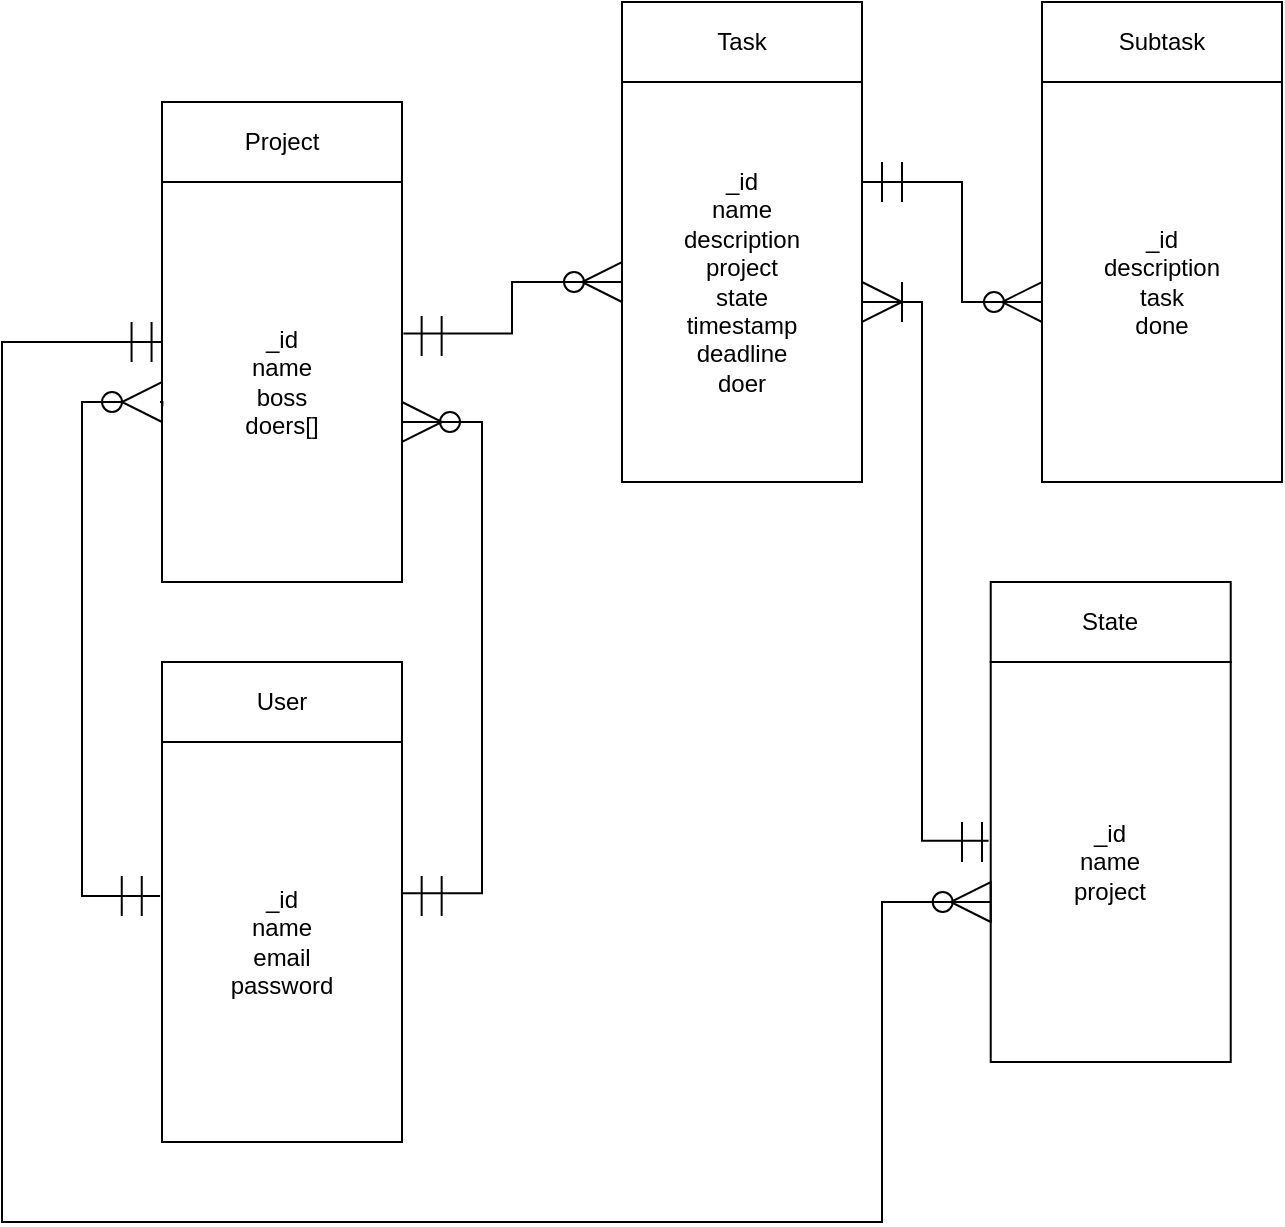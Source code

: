 <mxfile version="23.1.7" type="device">
  <diagram name="Страница — 1" id="hjIEXOWToY7e-X60Cqss">
    <mxGraphModel dx="1366" dy="752" grid="1" gridSize="10" guides="1" tooltips="1" connect="1" arrows="1" fold="1" page="1" pageScale="1" pageWidth="827" pageHeight="1169" math="0" shadow="0">
      <root>
        <mxCell id="0" />
        <mxCell id="1" parent="0" />
        <mxCell id="2fuboXM8-w0FrwnP8k95-8" value="_id&lt;br&gt;name&lt;br&gt;email&lt;br&gt;password" style="rounded=0;whiteSpace=wrap;html=1;" vertex="1" parent="1">
          <mxGeometry x="280" y="440" width="120" height="200" as="geometry" />
        </mxCell>
        <mxCell id="2fuboXM8-w0FrwnP8k95-9" value="User" style="rounded=0;whiteSpace=wrap;html=1;" vertex="1" parent="1">
          <mxGeometry x="280" y="400" width="120" height="40" as="geometry" />
        </mxCell>
        <mxCell id="2fuboXM8-w0FrwnP8k95-10" value="_id&lt;br&gt;name&lt;br&gt;boss&lt;br&gt;doers[]" style="rounded=0;whiteSpace=wrap;html=1;" vertex="1" parent="1">
          <mxGeometry x="280" y="160" width="120" height="200" as="geometry" />
        </mxCell>
        <mxCell id="2fuboXM8-w0FrwnP8k95-11" value="Project" style="rounded=0;whiteSpace=wrap;html=1;" vertex="1" parent="1">
          <mxGeometry x="280" y="120" width="120" height="40" as="geometry" />
        </mxCell>
        <mxCell id="2fuboXM8-w0FrwnP8k95-42" style="edgeStyle=orthogonalEdgeStyle;rounded=0;orthogonalLoop=1;jettySize=auto;html=1;entryX=-0.009;entryY=0.447;entryDx=0;entryDy=0;entryPerimeter=0;endArrow=none;endFill=0;" edge="1" parent="1" source="2fuboXM8-w0FrwnP8k95-12" target="2fuboXM8-w0FrwnP8k95-14">
          <mxGeometry relative="1" as="geometry">
            <Array as="points">
              <mxPoint x="660" y="220" />
              <mxPoint x="660" y="489" />
            </Array>
          </mxGeometry>
        </mxCell>
        <mxCell id="2fuboXM8-w0FrwnP8k95-12" value="_id&lt;br&gt;name&lt;br&gt;description&lt;br&gt;project&lt;br&gt;state&lt;br&gt;timestamp&lt;br&gt;deadline&lt;br&gt;doer" style="rounded=0;whiteSpace=wrap;html=1;" vertex="1" parent="1">
          <mxGeometry x="510" y="110" width="120" height="200" as="geometry" />
        </mxCell>
        <mxCell id="2fuboXM8-w0FrwnP8k95-13" value="Task" style="rounded=0;whiteSpace=wrap;html=1;" vertex="1" parent="1">
          <mxGeometry x="510" y="70" width="120" height="40" as="geometry" />
        </mxCell>
        <mxCell id="2fuboXM8-w0FrwnP8k95-14" value="_id&lt;br&gt;name&lt;br&gt;project" style="rounded=0;whiteSpace=wrap;html=1;" vertex="1" parent="1">
          <mxGeometry x="694.36" y="400" width="120" height="200" as="geometry" />
        </mxCell>
        <mxCell id="2fuboXM8-w0FrwnP8k95-15" value="State" style="rounded=0;whiteSpace=wrap;html=1;" vertex="1" parent="1">
          <mxGeometry x="694.36" y="360" width="120" height="40" as="geometry" />
        </mxCell>
        <mxCell id="2fuboXM8-w0FrwnP8k95-37" value="" style="edgeStyle=orthogonalEdgeStyle;rounded=0;orthogonalLoop=1;jettySize=auto;html=1;entryX=1;entryY=0.25;entryDx=0;entryDy=0;endArrow=none;endFill=0;" edge="1" parent="1" source="2fuboXM8-w0FrwnP8k95-16" target="2fuboXM8-w0FrwnP8k95-12">
          <mxGeometry relative="1" as="geometry">
            <Array as="points">
              <mxPoint x="680" y="220" />
              <mxPoint x="680" y="160" />
            </Array>
          </mxGeometry>
        </mxCell>
        <mxCell id="2fuboXM8-w0FrwnP8k95-16" value="_id&lt;br&gt;description&lt;br&gt;task&lt;br&gt;done" style="rounded=0;whiteSpace=wrap;html=1;" vertex="1" parent="1">
          <mxGeometry x="720" y="110" width="120" height="200" as="geometry" />
        </mxCell>
        <mxCell id="2fuboXM8-w0FrwnP8k95-17" value="Subtask" style="rounded=0;whiteSpace=wrap;html=1;" vertex="1" parent="1">
          <mxGeometry x="720" y="70" width="120" height="40" as="geometry" />
        </mxCell>
        <mxCell id="2fuboXM8-w0FrwnP8k95-18" style="edgeStyle=orthogonalEdgeStyle;rounded=0;orthogonalLoop=1;jettySize=auto;html=1;entryX=-0.008;entryY=0.385;entryDx=0;entryDy=0;entryPerimeter=0;endArrow=none;endFill=0;" edge="1" parent="1" source="2fuboXM8-w0FrwnP8k95-19" target="2fuboXM8-w0FrwnP8k95-8">
          <mxGeometry relative="1" as="geometry">
            <mxPoint x="279" y="270" as="sourcePoint" />
            <Array as="points">
              <mxPoint x="240" y="270" />
              <mxPoint x="240" y="517" />
            </Array>
          </mxGeometry>
        </mxCell>
        <mxCell id="2fuboXM8-w0FrwnP8k95-21" value="" style="edgeStyle=orthogonalEdgeStyle;rounded=0;orthogonalLoop=1;jettySize=auto;html=1;entryX=-0.008;entryY=0.385;entryDx=0;entryDy=0;entryPerimeter=0;endArrow=none;endFill=0;" edge="1" parent="1" target="2fuboXM8-w0FrwnP8k95-19">
          <mxGeometry relative="1" as="geometry">
            <mxPoint x="279" y="270" as="sourcePoint" />
            <mxPoint x="279" y="517" as="targetPoint" />
            <Array as="points">
              <mxPoint x="280" y="270" />
            </Array>
          </mxGeometry>
        </mxCell>
        <mxCell id="2fuboXM8-w0FrwnP8k95-19" value="" style="triangle;whiteSpace=wrap;html=1;rotation=-180;fillColor=none;" vertex="1" parent="1">
          <mxGeometry x="260" y="260" width="20" height="20" as="geometry" />
        </mxCell>
        <mxCell id="2fuboXM8-w0FrwnP8k95-23" value="" style="endArrow=none;html=1;rounded=0;" edge="1" parent="1">
          <mxGeometry width="50" height="50" relative="1" as="geometry">
            <mxPoint x="269.88" y="527" as="sourcePoint" />
            <mxPoint x="269.88" y="507" as="targetPoint" />
          </mxGeometry>
        </mxCell>
        <mxCell id="2fuboXM8-w0FrwnP8k95-24" value="" style="endArrow=none;html=1;rounded=0;" edge="1" parent="1">
          <mxGeometry width="50" height="50" relative="1" as="geometry">
            <mxPoint x="259.88" y="527" as="sourcePoint" />
            <mxPoint x="259.88" y="507" as="targetPoint" />
          </mxGeometry>
        </mxCell>
        <mxCell id="2fuboXM8-w0FrwnP8k95-25" style="edgeStyle=orthogonalEdgeStyle;rounded=0;orthogonalLoop=1;jettySize=auto;html=1;entryX=1;entryY=0.378;entryDx=0;entryDy=0;entryPerimeter=0;endArrow=none;endFill=0;" edge="1" parent="1" source="2fuboXM8-w0FrwnP8k95-10" target="2fuboXM8-w0FrwnP8k95-8">
          <mxGeometry relative="1" as="geometry">
            <Array as="points">
              <mxPoint x="440" y="280" />
              <mxPoint x="440" y="516" />
            </Array>
          </mxGeometry>
        </mxCell>
        <mxCell id="2fuboXM8-w0FrwnP8k95-26" value="" style="triangle;whiteSpace=wrap;html=1;rotation=0;fillColor=none;" vertex="1" parent="1">
          <mxGeometry x="400" y="270" width="20" height="20" as="geometry" />
        </mxCell>
        <mxCell id="2fuboXM8-w0FrwnP8k95-29" value="" style="endArrow=none;html=1;rounded=0;" edge="1" parent="1">
          <mxGeometry width="50" height="50" relative="1" as="geometry">
            <mxPoint x="409.83" y="527" as="sourcePoint" />
            <mxPoint x="409.83" y="507" as="targetPoint" />
          </mxGeometry>
        </mxCell>
        <mxCell id="2fuboXM8-w0FrwnP8k95-30" value="" style="endArrow=none;html=1;rounded=0;" edge="1" parent="1">
          <mxGeometry width="50" height="50" relative="1" as="geometry">
            <mxPoint x="419.83" y="527" as="sourcePoint" />
            <mxPoint x="419.83" y="507" as="targetPoint" />
          </mxGeometry>
        </mxCell>
        <mxCell id="2fuboXM8-w0FrwnP8k95-31" style="edgeStyle=orthogonalEdgeStyle;rounded=0;orthogonalLoop=1;jettySize=auto;html=1;entryX=1.006;entryY=0.379;entryDx=0;entryDy=0;entryPerimeter=0;endArrow=none;endFill=0;" edge="1" parent="1" source="2fuboXM8-w0FrwnP8k95-12" target="2fuboXM8-w0FrwnP8k95-10">
          <mxGeometry relative="1" as="geometry">
            <Array as="points">
              <mxPoint x="455" y="210" />
              <mxPoint x="455" y="236" />
            </Array>
          </mxGeometry>
        </mxCell>
        <mxCell id="2fuboXM8-w0FrwnP8k95-32" value="" style="endArrow=none;html=1;rounded=0;" edge="1" parent="1">
          <mxGeometry width="50" height="50" relative="1" as="geometry">
            <mxPoint x="409.82" y="247" as="sourcePoint" />
            <mxPoint x="409.82" y="227" as="targetPoint" />
          </mxGeometry>
        </mxCell>
        <mxCell id="2fuboXM8-w0FrwnP8k95-33" value="" style="endArrow=none;html=1;rounded=0;" edge="1" parent="1">
          <mxGeometry width="50" height="50" relative="1" as="geometry">
            <mxPoint x="419.82" y="247" as="sourcePoint" />
            <mxPoint x="419.82" y="227" as="targetPoint" />
          </mxGeometry>
        </mxCell>
        <mxCell id="2fuboXM8-w0FrwnP8k95-35" value="" style="triangle;whiteSpace=wrap;html=1;rotation=-180;fillColor=none;" vertex="1" parent="1">
          <mxGeometry x="490" y="200" width="20" height="20" as="geometry" />
        </mxCell>
        <mxCell id="2fuboXM8-w0FrwnP8k95-39" value="" style="endArrow=none;html=1;rounded=0;" edge="1" parent="1">
          <mxGeometry width="50" height="50" relative="1" as="geometry">
            <mxPoint x="640" y="170" as="sourcePoint" />
            <mxPoint x="640" y="150" as="targetPoint" />
          </mxGeometry>
        </mxCell>
        <mxCell id="2fuboXM8-w0FrwnP8k95-40" value="" style="endArrow=none;html=1;rounded=0;" edge="1" parent="1">
          <mxGeometry width="50" height="50" relative="1" as="geometry">
            <mxPoint x="650" y="170" as="sourcePoint" />
            <mxPoint x="650" y="150" as="targetPoint" />
          </mxGeometry>
        </mxCell>
        <mxCell id="2fuboXM8-w0FrwnP8k95-43" value="" style="endArrow=none;html=1;rounded=0;" edge="1" parent="1">
          <mxGeometry width="50" height="50" relative="1" as="geometry">
            <mxPoint x="680" y="500" as="sourcePoint" />
            <mxPoint x="680" y="480" as="targetPoint" />
          </mxGeometry>
        </mxCell>
        <mxCell id="2fuboXM8-w0FrwnP8k95-44" value="" style="endArrow=none;html=1;rounded=0;" edge="1" parent="1">
          <mxGeometry width="50" height="50" relative="1" as="geometry">
            <mxPoint x="690" y="500" as="sourcePoint" />
            <mxPoint x="690" y="480" as="targetPoint" />
          </mxGeometry>
        </mxCell>
        <mxCell id="2fuboXM8-w0FrwnP8k95-45" value="" style="triangle;whiteSpace=wrap;html=1;rotation=0;fillColor=none;" vertex="1" parent="1">
          <mxGeometry x="630" y="210" width="20" height="20" as="geometry" />
        </mxCell>
        <mxCell id="2fuboXM8-w0FrwnP8k95-46" value="" style="endArrow=none;html=1;rounded=0;" edge="1" parent="1">
          <mxGeometry width="50" height="50" relative="1" as="geometry">
            <mxPoint x="650" y="230" as="sourcePoint" />
            <mxPoint x="650" y="210" as="targetPoint" />
          </mxGeometry>
        </mxCell>
        <mxCell id="2fuboXM8-w0FrwnP8k95-47" value="" style="ellipse;whiteSpace=wrap;html=1;aspect=fixed;fillColor=none;" vertex="1" parent="1">
          <mxGeometry x="250" y="265" width="10" height="10" as="geometry" />
        </mxCell>
        <mxCell id="2fuboXM8-w0FrwnP8k95-49" value="" style="ellipse;whiteSpace=wrap;html=1;aspect=fixed;fillColor=none;" vertex="1" parent="1">
          <mxGeometry x="419" y="275" width="10" height="10" as="geometry" />
        </mxCell>
        <mxCell id="2fuboXM8-w0FrwnP8k95-51" value="" style="ellipse;whiteSpace=wrap;html=1;aspect=fixed;fillColor=none;" vertex="1" parent="1">
          <mxGeometry x="481" y="205" width="10" height="10" as="geometry" />
        </mxCell>
        <mxCell id="2fuboXM8-w0FrwnP8k95-54" value="" style="triangle;whiteSpace=wrap;html=1;rotation=-180;fillColor=none;" vertex="1" parent="1">
          <mxGeometry x="700" y="210" width="20" height="20" as="geometry" />
        </mxCell>
        <mxCell id="2fuboXM8-w0FrwnP8k95-55" value="" style="ellipse;whiteSpace=wrap;html=1;aspect=fixed;fillColor=none;" vertex="1" parent="1">
          <mxGeometry x="691" y="215" width="10" height="10" as="geometry" />
        </mxCell>
        <mxCell id="2fuboXM8-w0FrwnP8k95-56" style="edgeStyle=orthogonalEdgeStyle;rounded=0;orthogonalLoop=1;jettySize=auto;html=1;endArrow=none;endFill=0;" edge="1" parent="1" source="2fuboXM8-w0FrwnP8k95-14">
          <mxGeometry relative="1" as="geometry">
            <mxPoint x="280" y="240" as="targetPoint" />
            <Array as="points">
              <mxPoint x="640" y="520" />
              <mxPoint x="640" y="680" />
              <mxPoint x="200" y="680" />
              <mxPoint x="200" y="240" />
            </Array>
          </mxGeometry>
        </mxCell>
        <mxCell id="2fuboXM8-w0FrwnP8k95-57" value="" style="endArrow=none;html=1;rounded=0;" edge="1" parent="1">
          <mxGeometry width="50" height="50" relative="1" as="geometry">
            <mxPoint x="264.78" y="250" as="sourcePoint" />
            <mxPoint x="264.78" y="230" as="targetPoint" />
          </mxGeometry>
        </mxCell>
        <mxCell id="2fuboXM8-w0FrwnP8k95-58" value="" style="endArrow=none;html=1;rounded=0;" edge="1" parent="1">
          <mxGeometry width="50" height="50" relative="1" as="geometry">
            <mxPoint x="274.78" y="250" as="sourcePoint" />
            <mxPoint x="274.78" y="230" as="targetPoint" />
          </mxGeometry>
        </mxCell>
        <mxCell id="2fuboXM8-w0FrwnP8k95-61" value="" style="triangle;whiteSpace=wrap;html=1;rotation=-180;fillColor=none;" vertex="1" parent="1">
          <mxGeometry x="674.36" y="510" width="20" height="20" as="geometry" />
        </mxCell>
        <mxCell id="2fuboXM8-w0FrwnP8k95-62" value="" style="ellipse;whiteSpace=wrap;html=1;aspect=fixed;fillColor=none;" vertex="1" parent="1">
          <mxGeometry x="665.36" y="515" width="10" height="10" as="geometry" />
        </mxCell>
      </root>
    </mxGraphModel>
  </diagram>
</mxfile>
